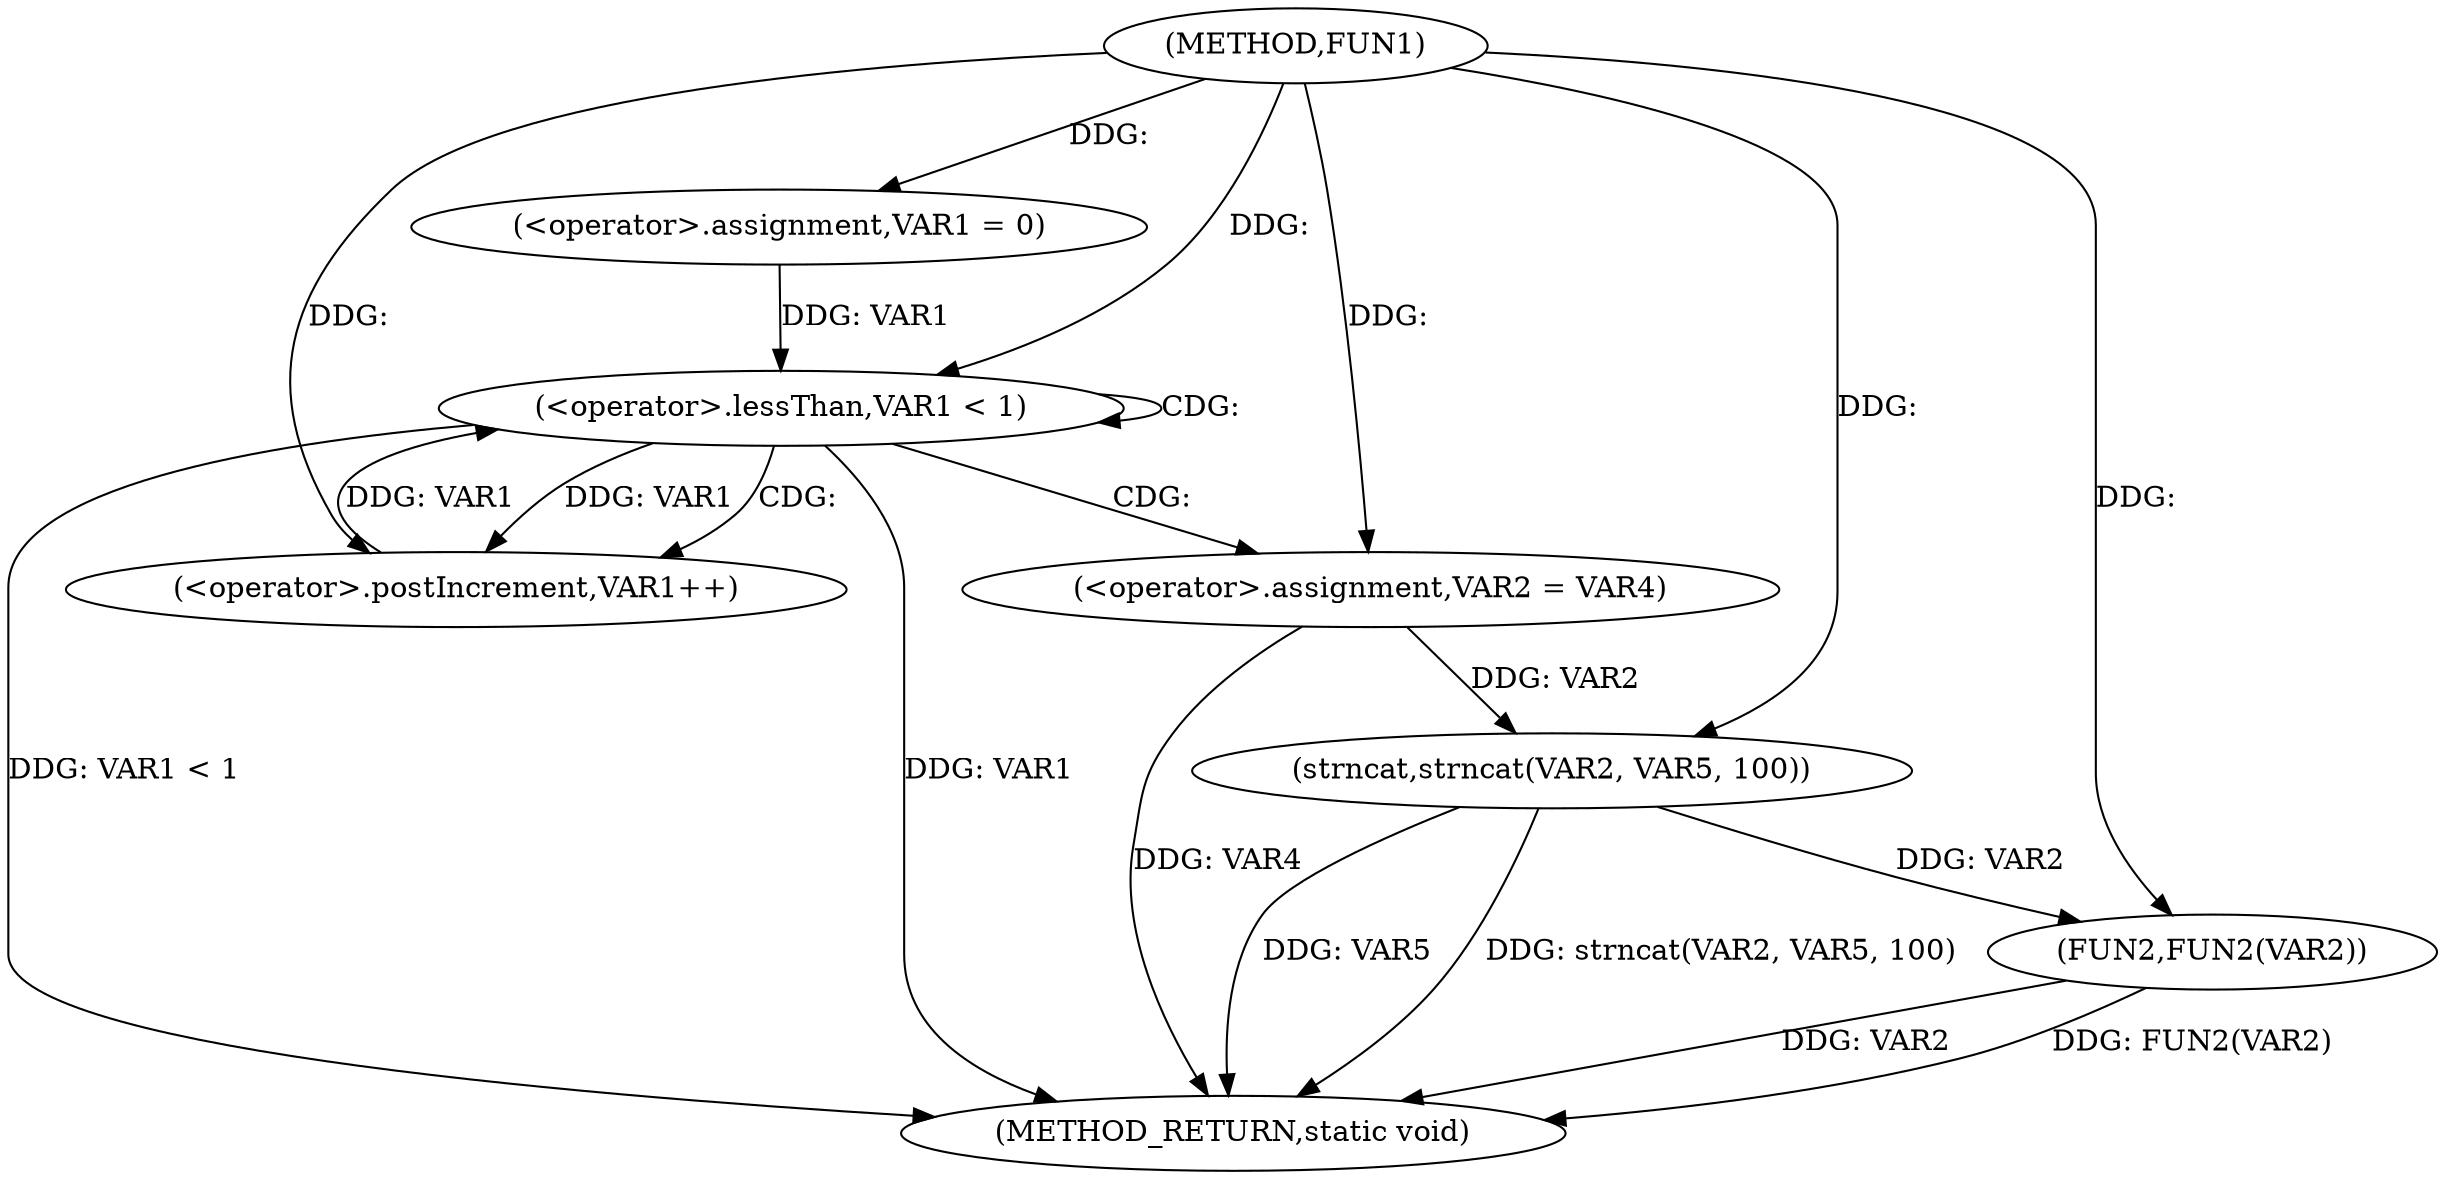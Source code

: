 digraph FUN1 {  
"1000100" [label = "(METHOD,FUN1)" ]
"1000127" [label = "(METHOD_RETURN,static void)" ]
"1000107" [label = "(<operator>.assignment,VAR1 = 0)" ]
"1000110" [label = "(<operator>.lessThan,VAR1 < 1)" ]
"1000113" [label = "(<operator>.postIncrement,VAR1++)" ]
"1000116" [label = "(<operator>.assignment,VAR2 = VAR4)" ]
"1000121" [label = "(strncat,strncat(VAR2, VAR5, 100))" ]
"1000125" [label = "(FUN2,FUN2(VAR2))" ]
  "1000125" -> "1000127"  [ label = "DDG: VAR2"] 
  "1000125" -> "1000127"  [ label = "DDG: FUN2(VAR2)"] 
  "1000121" -> "1000127"  [ label = "DDG: VAR5"] 
  "1000121" -> "1000127"  [ label = "DDG: strncat(VAR2, VAR5, 100)"] 
  "1000116" -> "1000127"  [ label = "DDG: VAR4"] 
  "1000110" -> "1000127"  [ label = "DDG: VAR1 < 1"] 
  "1000110" -> "1000127"  [ label = "DDG: VAR1"] 
  "1000100" -> "1000107"  [ label = "DDG: "] 
  "1000107" -> "1000110"  [ label = "DDG: VAR1"] 
  "1000113" -> "1000110"  [ label = "DDG: VAR1"] 
  "1000100" -> "1000110"  [ label = "DDG: "] 
  "1000110" -> "1000113"  [ label = "DDG: VAR1"] 
  "1000100" -> "1000113"  [ label = "DDG: "] 
  "1000100" -> "1000116"  [ label = "DDG: "] 
  "1000116" -> "1000121"  [ label = "DDG: VAR2"] 
  "1000100" -> "1000121"  [ label = "DDG: "] 
  "1000121" -> "1000125"  [ label = "DDG: VAR2"] 
  "1000100" -> "1000125"  [ label = "DDG: "] 
  "1000110" -> "1000110"  [ label = "CDG: "] 
  "1000110" -> "1000116"  [ label = "CDG: "] 
  "1000110" -> "1000113"  [ label = "CDG: "] 
}
